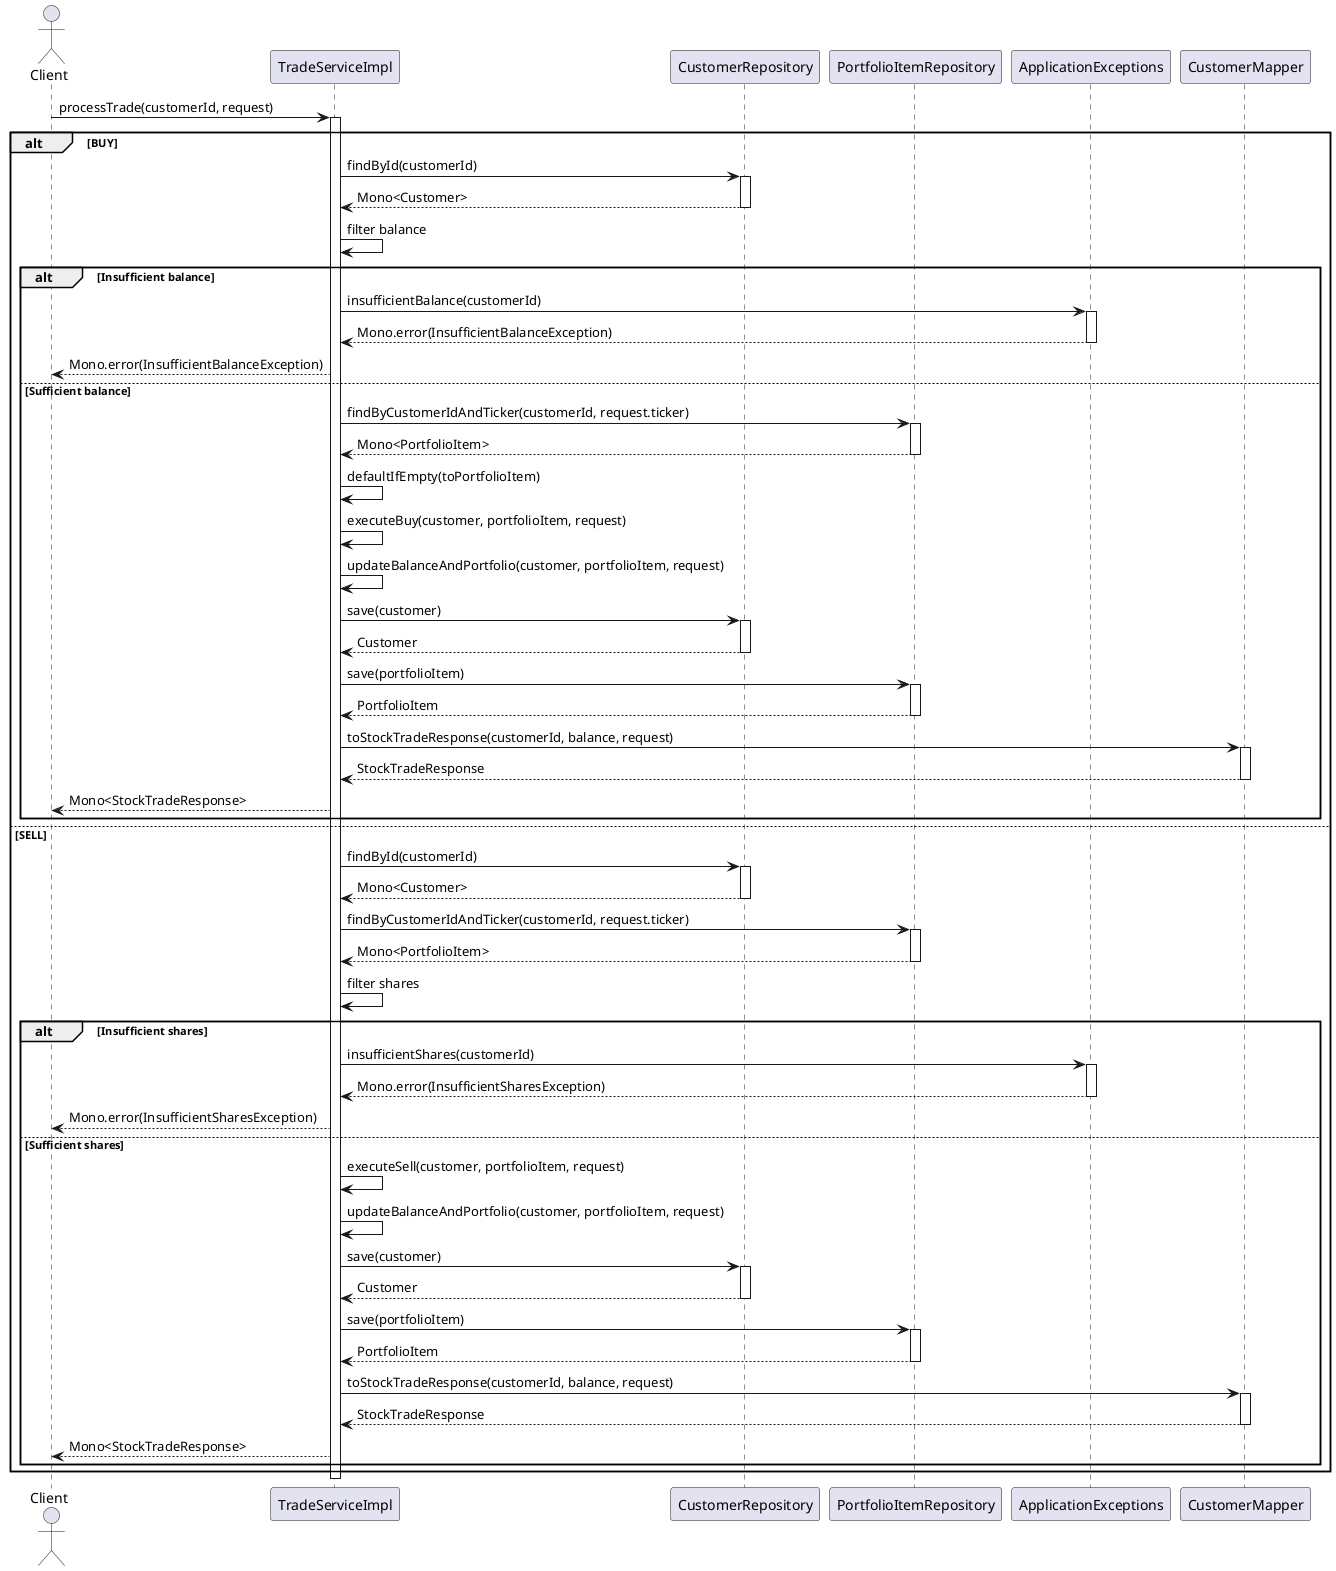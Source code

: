@startuml
actor Client
participant "TradeServiceImpl" as TradeService
participant "CustomerRepository" as CustomerRepo
participant "PortfolioItemRepository" as PortfolioRepo
participant "ApplicationExceptions" as Exceptions
participant "CustomerMapper" as Mapper

Client -> TradeService: processTrade(customerId, request)
activate TradeService
alt BUY
    TradeService -> CustomerRepo: findById(customerId)
    activate CustomerRepo
    CustomerRepo --> TradeService: Mono<Customer>
    deactivate CustomerRepo
    TradeService -> TradeService: filter balance
    alt Insufficient balance
        TradeService -> Exceptions: insufficientBalance(customerId)
        activate Exceptions
        Exceptions --> TradeService: Mono.error(InsufficientBalanceException)
        deactivate Exceptions
        TradeService --> Client: Mono.error(InsufficientBalanceException)
    else Sufficient balance
        TradeService -> PortfolioRepo: findByCustomerIdAndTicker(customerId, request.ticker)
        activate PortfolioRepo
        PortfolioRepo --> TradeService: Mono<PortfolioItem>
        deactivate PortfolioRepo
        TradeService -> TradeService: defaultIfEmpty(toPortfolioItem)
        TradeService -> TradeService: executeBuy(customer, portfolioItem, request)
        TradeService -> TradeService: updateBalanceAndPortfolio(customer, portfolioItem, request)
        TradeService -> CustomerRepo: save(customer)
        activate CustomerRepo
        CustomerRepo --> TradeService: Customer
        deactivate CustomerRepo
        TradeService -> PortfolioRepo: save(portfolioItem)
        activate PortfolioRepo
        PortfolioRepo --> TradeService: PortfolioItem
        deactivate PortfolioRepo
        TradeService -> Mapper: toStockTradeResponse(customerId, balance, request)
        activate Mapper
        Mapper --> TradeService: StockTradeResponse
        deactivate Mapper
        TradeService --> Client: Mono<StockTradeResponse>
    end
else SELL
    TradeService -> CustomerRepo: findById(customerId)
    activate CustomerRepo
    CustomerRepo --> TradeService: Mono<Customer>
    deactivate CustomerRepo
    TradeService -> PortfolioRepo: findByCustomerIdAndTicker(customerId, request.ticker)
    activate PortfolioRepo
    PortfolioRepo --> TradeService: Mono<PortfolioItem>
    deactivate PortfolioRepo
    TradeService -> TradeService: filter shares
    alt Insufficient shares
        TradeService -> Exceptions: insufficientShares(customerId)
        activate Exceptions
        Exceptions --> TradeService: Mono.error(InsufficientSharesException)
        deactivate Exceptions
        TradeService --> Client: Mono.error(InsufficientSharesException)
    else Sufficient shares
        TradeService -> TradeService: executeSell(customer, portfolioItem, request)
        TradeService -> TradeService: updateBalanceAndPortfolio(customer, portfolioItem, request)
        TradeService -> CustomerRepo: save(customer)
        activate CustomerRepo
        CustomerRepo --> TradeService: Customer
        deactivate CustomerRepo
        TradeService -> PortfolioRepo: save(portfolioItem)
        activate PortfolioRepo
        PortfolioRepo --> TradeService: PortfolioItem
        deactivate PortfolioRepo
        TradeService -> Mapper: toStockTradeResponse(customerId, balance, request)
        activate Mapper
        Mapper --> TradeService: StockTradeResponse
        deactivate Mapper
        TradeService --> Client: Mono<StockTradeResponse>
    end
end
deactivate TradeService
@enduml 
